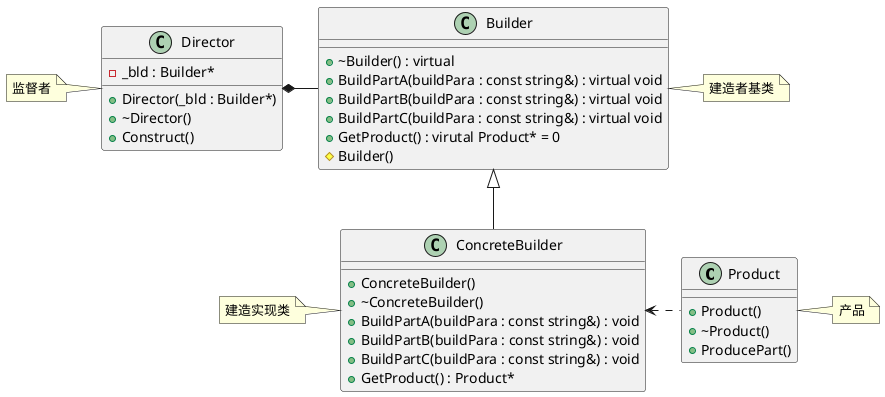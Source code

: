 @startuml Builder

class Product{
    + Product()
    + ~Product()
    + ProducePart()
}
note right: 产品


class Builder{
    + ~Builder() : virtual
    + BuildPartA(buildPara : const string&) : virtual void
    + BuildPartB(buildPara : const string&) : virtual void
    + BuildPartC(buildPara : const string&) : virtual void
    + GetProduct() : virutal Product* = 0
    # Builder()
}
note right: 建造者基类

class ConcreteBuilder{
    + ConcreteBuilder()
    + ~ConcreteBuilder()
    + BuildPartA(buildPara : const string&) : void
    + BuildPartB(buildPara : const string&) : void
    + BuildPartC(buildPara : const string&) : void
    + GetProduct() : Product* 
}
note left: 建造实现类

class Director{
    + Director(_bld : Builder*)
    + ~Director()
    + Construct()
    - _bld : Builder*
}
note left: 监督者

Product .left.> ConcreteBuilder
ConcreteBuilder -up-|> Builder
Director *-right- Builder

@enduml